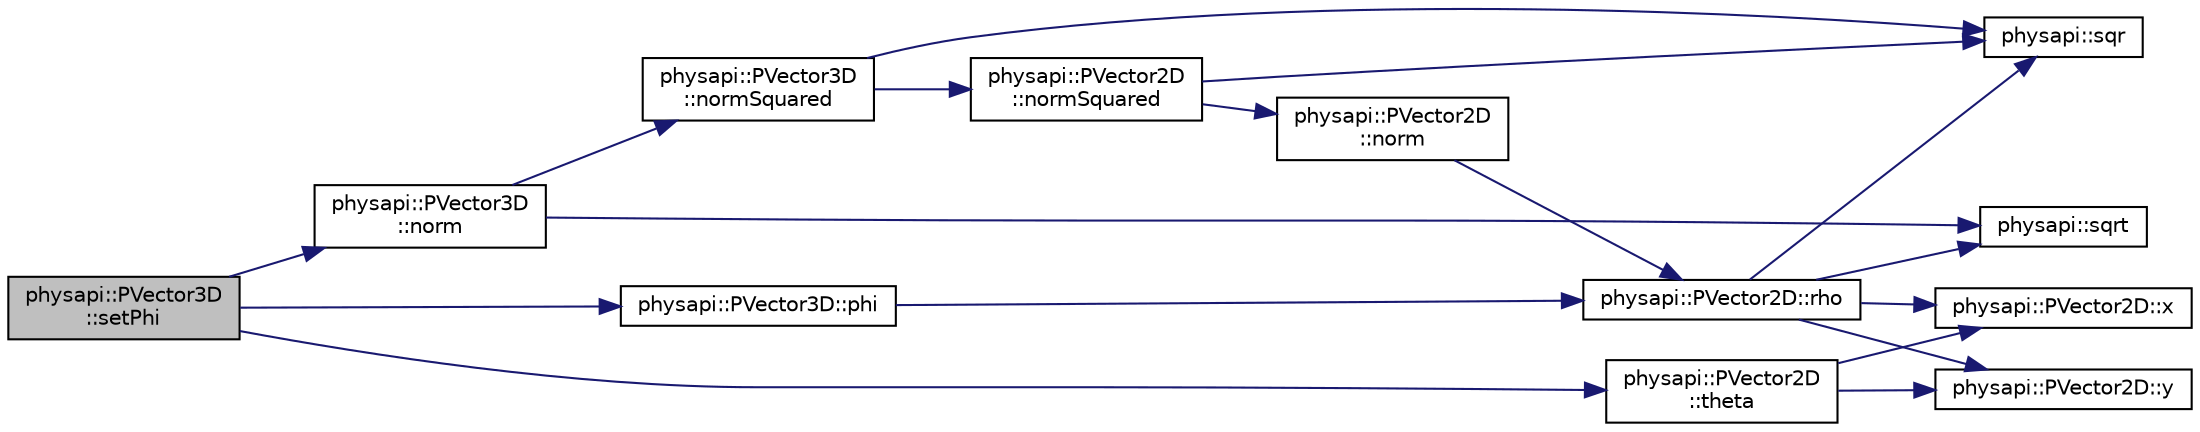 digraph "physapi::PVector3D::setPhi"
{
 // LATEX_PDF_SIZE
  edge [fontname="Helvetica",fontsize="10",labelfontname="Helvetica",labelfontsize="10"];
  node [fontname="Helvetica",fontsize="10",shape=record];
  rankdir="LR";
  Node1 [label="physapi::PVector3D\l::setPhi",height=0.2,width=0.4,color="black", fillcolor="grey75", style="filled", fontcolor="black",tooltip="Set a new  coordinate."];
  Node1 -> Node2 [color="midnightblue",fontsize="10",style="solid"];
  Node2 [label="physapi::PVector3D\l::norm",height=0.2,width=0.4,color="black", fillcolor="white", style="filled",URL="$classphysapi_1_1_p_vector3_d.html#a17511cdd903682998726d8cc552ff697",tooltip="Get the norm of the vector."];
  Node2 -> Node3 [color="midnightblue",fontsize="10",style="solid"];
  Node3 [label="physapi::PVector3D\l::normSquared",height=0.2,width=0.4,color="black", fillcolor="white", style="filled",URL="$classphysapi_1_1_p_vector3_d.html#a0424c2400c2ca9c8dc478317ce0378ca",tooltip="Get the squared of the vector's norm."];
  Node3 -> Node4 [color="midnightblue",fontsize="10",style="solid"];
  Node4 [label="physapi::PVector2D\l::normSquared",height=0.2,width=0.4,color="black", fillcolor="white", style="filled",URL="$classphysapi_1_1_p_vector2_d.html#a492aecd7fdfd137de2efaf5a8eaa2fe4",tooltip="Get the squared of the vector's norm."];
  Node4 -> Node5 [color="midnightblue",fontsize="10",style="solid"];
  Node5 [label="physapi::PVector2D\l::norm",height=0.2,width=0.4,color="black", fillcolor="white", style="filled",URL="$classphysapi_1_1_p_vector2_d.html#a93ca53c4e2c71d2b312f59cbc069de14",tooltip="Get the norm of the vector."];
  Node5 -> Node6 [color="midnightblue",fontsize="10",style="solid"];
  Node6 [label="physapi::PVector2D::rho",height=0.2,width=0.4,color="black", fillcolor="white", style="filled",URL="$classphysapi_1_1_p_vector2_d.html#af6fa628381013afe9cf5b9e97c7a3a8d",tooltip="Get the  coordinate."];
  Node6 -> Node7 [color="midnightblue",fontsize="10",style="solid"];
  Node7 [label="physapi::sqr",height=0.2,width=0.4,color="black", fillcolor="white", style="filled",URL="$group__core.html#ga01ea6c103ae225b6d9c3dec92bd7141c",tooltip="Calculate the square of an obj(number, scalar, vector, etc)"];
  Node6 -> Node8 [color="midnightblue",fontsize="10",style="solid"];
  Node8 [label="physapi::sqrt",height=0.2,width=0.4,color="black", fillcolor="white", style="filled",URL="$group__core.html#gae92fbf95826f105bd60a485bf7b596e8",tooltip="Calculate the square root of a scalar."];
  Node6 -> Node9 [color="midnightblue",fontsize="10",style="solid"];
  Node9 [label="physapi::PVector2D::x",height=0.2,width=0.4,color="black", fillcolor="white", style="filled",URL="$classphysapi_1_1_p_vector2_d.html#adef3e21a4bb82ad7b9351590075a8086",tooltip="Get the x coordinate."];
  Node6 -> Node10 [color="midnightblue",fontsize="10",style="solid"];
  Node10 [label="physapi::PVector2D::y",height=0.2,width=0.4,color="black", fillcolor="white", style="filled",URL="$classphysapi_1_1_p_vector2_d.html#a15bb9964eb7b9ea7936d3e075737558e",tooltip="Get the y coordinate."];
  Node4 -> Node7 [color="midnightblue",fontsize="10",style="solid"];
  Node3 -> Node7 [color="midnightblue",fontsize="10",style="solid"];
  Node2 -> Node8 [color="midnightblue",fontsize="10",style="solid"];
  Node1 -> Node11 [color="midnightblue",fontsize="10",style="solid"];
  Node11 [label="physapi::PVector3D::phi",height=0.2,width=0.4,color="black", fillcolor="white", style="filled",URL="$classphysapi_1_1_p_vector3_d.html#afcc069b3f3e741c3a77cfd1b41cc9939",tooltip="Get the  spherical coordinate."];
  Node11 -> Node6 [color="midnightblue",fontsize="10",style="solid"];
  Node1 -> Node12 [color="midnightblue",fontsize="10",style="solid"];
  Node12 [label="physapi::PVector2D\l::theta",height=0.2,width=0.4,color="black", fillcolor="white", style="filled",URL="$classphysapi_1_1_p_vector2_d.html#ae3f8992ec4806815ed072fb4dc16aa38",tooltip="Get the  coordinate."];
  Node12 -> Node9 [color="midnightblue",fontsize="10",style="solid"];
  Node12 -> Node10 [color="midnightblue",fontsize="10",style="solid"];
}
